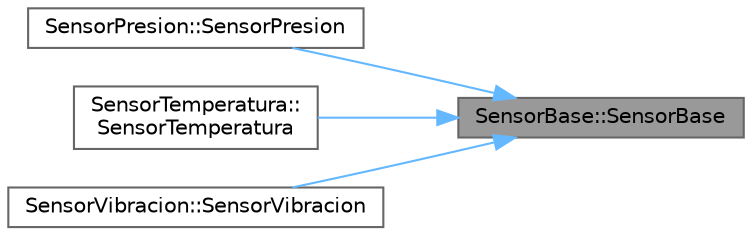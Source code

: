 digraph "SensorBase::SensorBase"
{
 // INTERACTIVE_SVG=YES
 // LATEX_PDF_SIZE
  bgcolor="transparent";
  edge [fontname=Helvetica,fontsize=10,labelfontname=Helvetica,labelfontsize=10];
  node [fontname=Helvetica,fontsize=10,shape=box,height=0.2,width=0.4];
  rankdir="RL";
  Node1 [id="Node000001",label="SensorBase::SensorBase",height=0.2,width=0.4,color="gray40", fillcolor="grey60", style="filled", fontcolor="black",tooltip="Constructor parametrizado."];
  Node1 -> Node2 [id="edge1_Node000001_Node000002",dir="back",color="steelblue1",style="solid",tooltip=" "];
  Node2 [id="Node000002",label="SensorPresion::SensorPresion",height=0.2,width=0.4,color="grey40", fillcolor="white", style="filled",URL="$classSensorPresion.html#a97eda9496e9663ff4b8820ca5d06ecb9",tooltip="Constructor."];
  Node1 -> Node3 [id="edge2_Node000001_Node000003",dir="back",color="steelblue1",style="solid",tooltip=" "];
  Node3 [id="Node000003",label="SensorTemperatura::\lSensorTemperatura",height=0.2,width=0.4,color="grey40", fillcolor="white", style="filled",URL="$classSensorTemperatura.html#a784c600fe3b4f7783d649d18ae6007d2",tooltip="Constructor."];
  Node1 -> Node4 [id="edge3_Node000001_Node000004",dir="back",color="steelblue1",style="solid",tooltip=" "];
  Node4 [id="Node000004",label="SensorVibracion::SensorVibracion",height=0.2,width=0.4,color="grey40", fillcolor="white", style="filled",URL="$classSensorVibracion.html#a95c34281f34dd79ac34d9b5717712380",tooltip="Constructor."];
}
